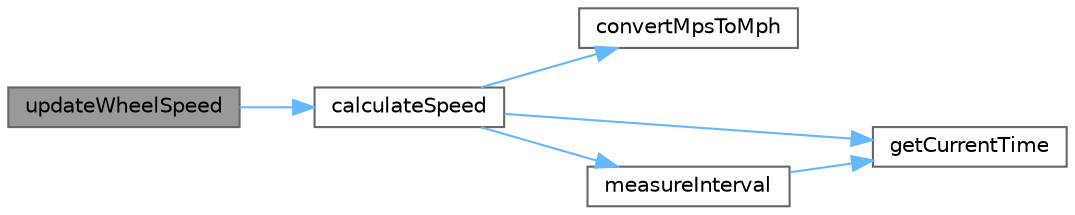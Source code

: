 digraph "updateWheelSpeed"
{
 // LATEX_PDF_SIZE
  bgcolor="transparent";
  edge [fontname=Helvetica,fontsize=10,labelfontname=Helvetica,labelfontsize=10];
  node [fontname=Helvetica,fontsize=10,shape=box,height=0.2,width=0.4];
  rankdir="LR";
  Node1 [label="updateWheelSpeed",height=0.2,width=0.4,color="gray40", fillcolor="grey60", style="filled", fontcolor="black",tooltip="Updated the speed var in this sensor."];
  Node1 -> Node2 [color="steelblue1",style="solid"];
  Node2 [label="calculateSpeed",height=0.2,width=0.4,color="grey40", fillcolor="white", style="filled",URL="$WheelSpeed_8c.html#a9b06a45c350af910e0b84912802616b9",tooltip="Translates data to speed in mph."];
  Node2 -> Node3 [color="steelblue1",style="solid"];
  Node3 [label="convertMpsToMph",height=0.2,width=0.4,color="grey40", fillcolor="white", style="filled",URL="$Conversions_8c.html#afc7e7aa256276c3574cb19108257cfc8",tooltip=" "];
  Node2 -> Node4 [color="steelblue1",style="solid"];
  Node4 [label="getCurrentTime",height=0.2,width=0.4,color="grey40", fillcolor="white", style="filled",URL="$TimeUtils_8c.html#aee85a3385434e4615f588684cb7c5aca",tooltip="Retrieves the current time in seconds."];
  Node2 -> Node5 [color="steelblue1",style="solid"];
  Node5 [label="measureInterval",height=0.2,width=0.4,color="grey40", fillcolor="white", style="filled",URL="$TimeUtils_8c.html#ab811d2f5aa3466ef464b7e2a8ff6c31d",tooltip="Measures the time interval since the last recorded time."];
  Node5 -> Node4 [color="steelblue1",style="solid"];
}
